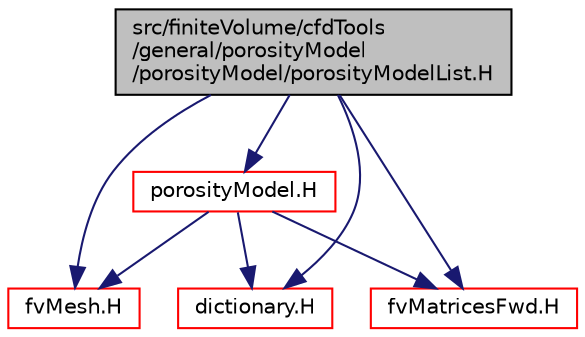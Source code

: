 digraph "src/finiteVolume/cfdTools/general/porosityModel/porosityModel/porosityModelList.H"
{
  bgcolor="transparent";
  edge [fontname="Helvetica",fontsize="10",labelfontname="Helvetica",labelfontsize="10"];
  node [fontname="Helvetica",fontsize="10",shape=record];
  Node0 [label="src/finiteVolume/cfdTools\l/general/porosityModel\l/porosityModel/porosityModelList.H",height=0.2,width=0.4,color="black", fillcolor="grey75", style="filled", fontcolor="black"];
  Node0 -> Node1 [color="midnightblue",fontsize="10",style="solid",fontname="Helvetica"];
  Node1 [label="fvMesh.H",height=0.2,width=0.4,color="red",URL="$a03719.html"];
  Node0 -> Node218 [color="midnightblue",fontsize="10",style="solid",fontname="Helvetica"];
  Node218 [label="dictionary.H",height=0.2,width=0.4,color="red",URL="$a09506.html"];
  Node0 -> Node283 [color="midnightblue",fontsize="10",style="solid",fontname="Helvetica"];
  Node283 [label="fvMatricesFwd.H",height=0.2,width=0.4,color="red",URL="$a03461.html",tooltip="Forward declarations of fvMatrix specializations. "];
  Node0 -> Node284 [color="midnightblue",fontsize="10",style="solid",fontname="Helvetica"];
  Node284 [label="porosityModel.H",height=0.2,width=0.4,color="red",URL="$a01406.html"];
  Node284 -> Node1 [color="midnightblue",fontsize="10",style="solid",fontname="Helvetica"];
  Node284 -> Node218 [color="midnightblue",fontsize="10",style="solid",fontname="Helvetica"];
  Node284 -> Node283 [color="midnightblue",fontsize="10",style="solid",fontname="Helvetica"];
}
